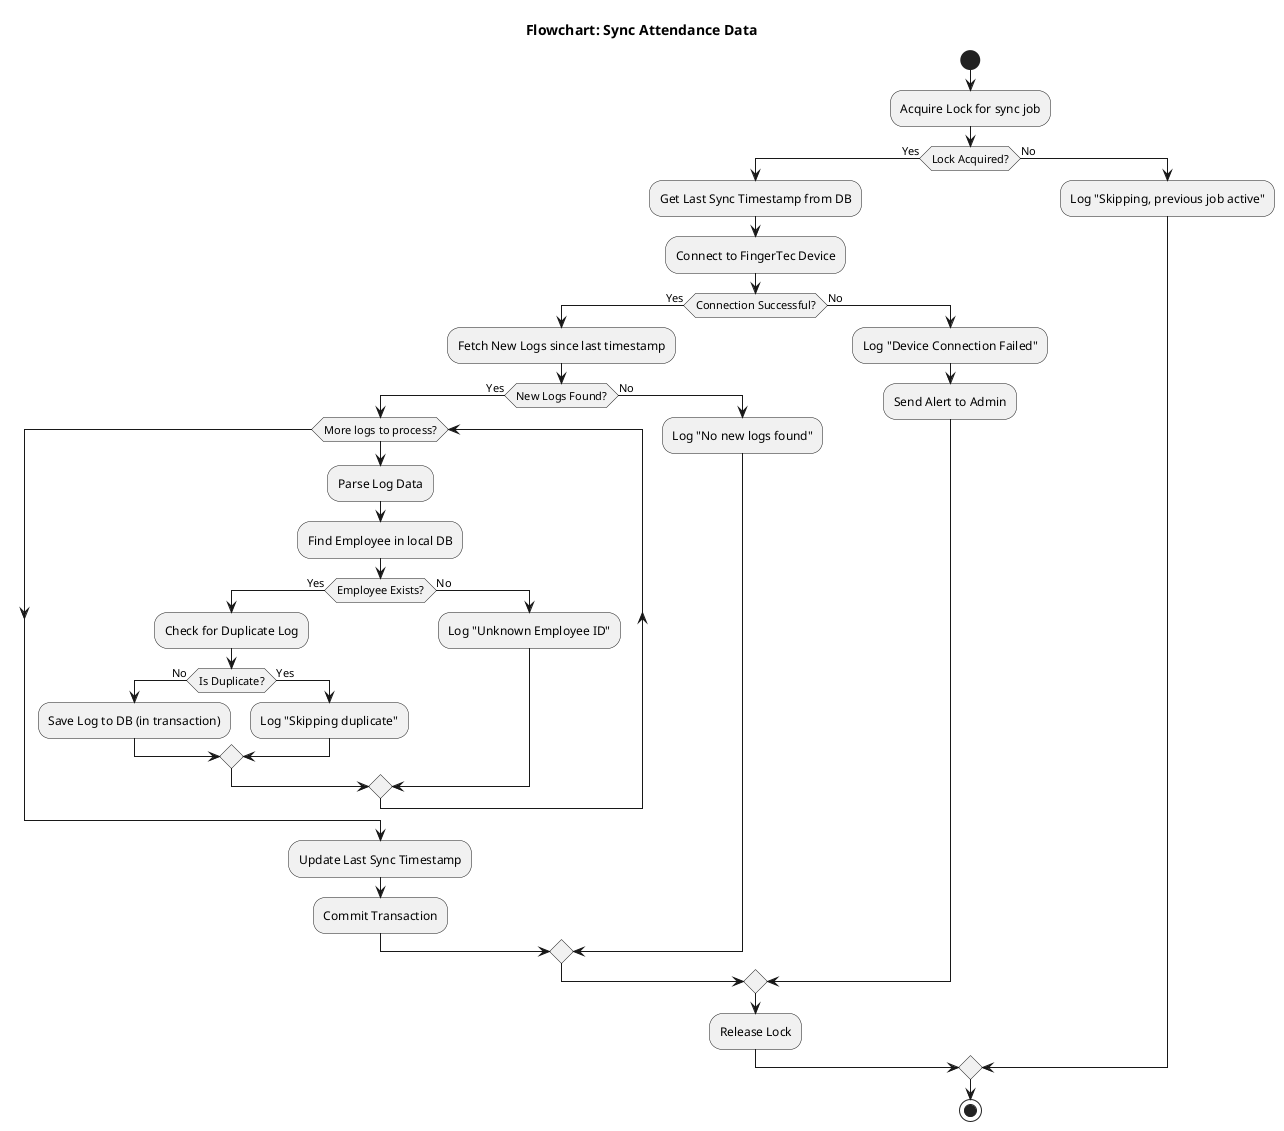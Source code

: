 @startuml
title "Flowchart: Sync Attendance Data"

start
:Acquire Lock for sync job;
if (Lock Acquired?) then (Yes)
  :Get Last Sync Timestamp from DB;
  :Connect to FingerTec Device;
  if (Connection Successful?) then (Yes)
    :Fetch New Logs since last timestamp;
    if (New Logs Found?) then (Yes)
      while (More logs to process?)
        :Parse Log Data;
        :Find Employee in local DB;
        if (Employee Exists?) then (Yes)
          :Check for Duplicate Log;
          if (Is Duplicate?) then (No)
            :Save Log to DB (in transaction);
          else (Yes)
            :Log "Skipping duplicate";
          endif
        else (No)
          :Log "Unknown Employee ID";
        endif
      endwhile
      :Update Last Sync Timestamp;
      :Commit Transaction;
    else (No)
      :Log "No new logs found";
    endif
  else (No)
    :Log "Device Connection Failed";
    :Send Alert to Admin;
  endif
  :Release Lock;
else (No)
  :Log "Skipping, previous job active";
endif
stop
@enduml